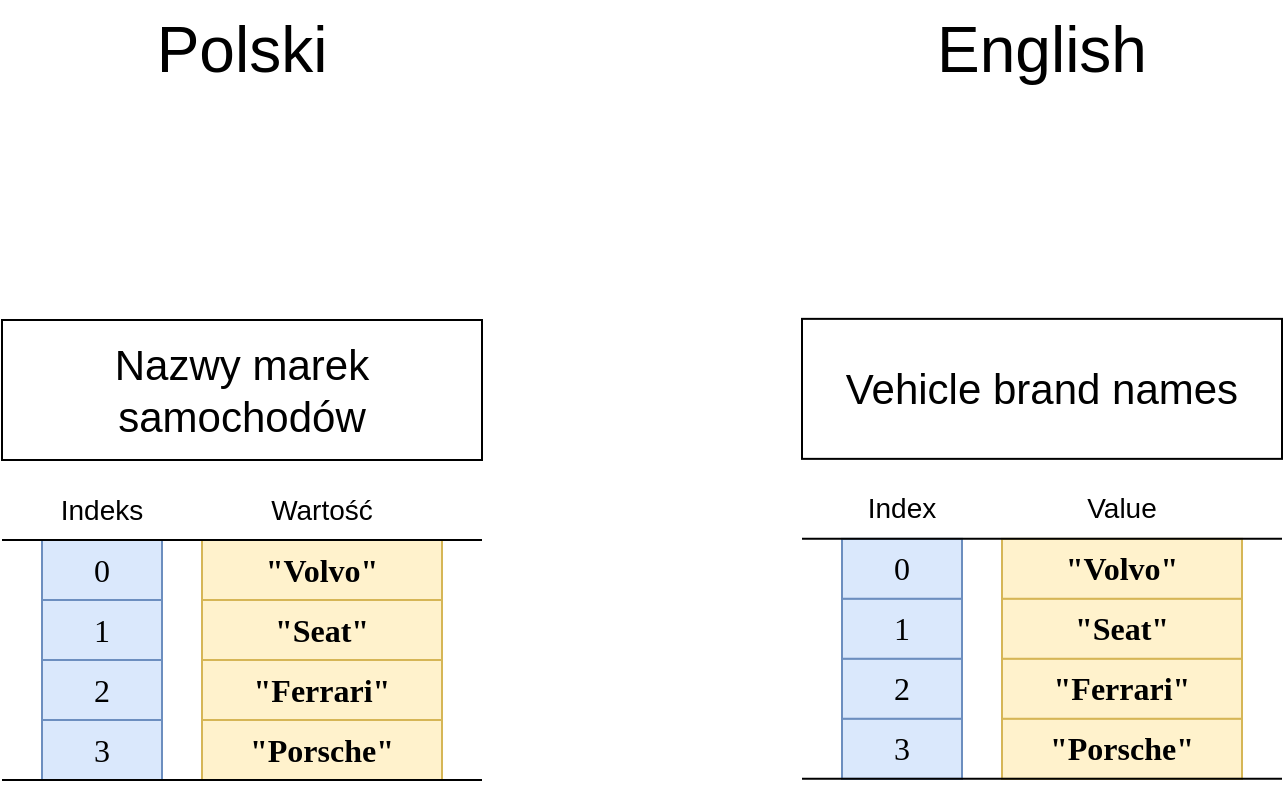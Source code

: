<mxfile version="15.4.0" type="device"><diagram id="Dlnfl7-hacAVH7yR_33o" name="Page-1"><mxGraphModel dx="749" dy="552" grid="1" gridSize="10" guides="1" tooltips="1" connect="1" arrows="1" fold="1" page="1" pageScale="1" pageWidth="827" pageHeight="1169" math="0" shadow="0"><root><mxCell id="0"/><mxCell id="1" parent="0"/><mxCell id="GeRXmxcOv1Q4Qk4zdWs7-1" value="&quot;Volvo&quot;" style="rounded=0;whiteSpace=wrap;html=1;fontSize=16;fillColor=#fff2cc;strokeColor=#d6b656;fontFamily=Jetbrains Mono;fontStyle=1" vertex="1" parent="1"><mxGeometry x="170" y="390" width="120" height="30" as="geometry"/></mxCell><mxCell id="GeRXmxcOv1Q4Qk4zdWs7-4" value="&quot;Seat&quot;" style="rounded=0;whiteSpace=wrap;html=1;fontSize=16;fillColor=#fff2cc;strokeColor=#d6b656;fontFamily=Jetbrains Mono;fontStyle=1" vertex="1" parent="1"><mxGeometry x="170" y="420" width="120" height="30" as="geometry"/></mxCell><mxCell id="GeRXmxcOv1Q4Qk4zdWs7-5" value="&quot;Ferrari&quot;" style="rounded=0;whiteSpace=wrap;html=1;fontSize=16;fillColor=#fff2cc;strokeColor=#d6b656;fontFamily=Jetbrains Mono;fontStyle=1" vertex="1" parent="1"><mxGeometry x="170" y="450" width="120" height="30" as="geometry"/></mxCell><mxCell id="GeRXmxcOv1Q4Qk4zdWs7-6" value="&quot;Porsche&quot;" style="rounded=0;whiteSpace=wrap;html=1;fontSize=16;fillColor=#fff2cc;strokeColor=#d6b656;fontFamily=Jetbrains Mono;fontStyle=1" vertex="1" parent="1"><mxGeometry x="170" y="480" width="120" height="30" as="geometry"/></mxCell><mxCell id="GeRXmxcOv1Q4Qk4zdWs7-7" value="0" style="rounded=0;whiteSpace=wrap;html=1;fontFamily=Jetbrains Mono;fontSize=16;fillColor=#dae8fc;strokeColor=#6c8ebf;" vertex="1" parent="1"><mxGeometry x="90" y="390" width="60" height="30" as="geometry"/></mxCell><mxCell id="GeRXmxcOv1Q4Qk4zdWs7-11" value="Nazwy marek samochodów" style="text;html=1;align=center;verticalAlign=middle;whiteSpace=wrap;rounded=0;fontFamily=Helvetica;fontSize=21;fillColor=default;strokeColor=default;" vertex="1" parent="1"><mxGeometry x="70" y="280" width="240" height="70" as="geometry"/></mxCell><mxCell id="GeRXmxcOv1Q4Qk4zdWs7-14" value="1" style="rounded=0;whiteSpace=wrap;html=1;fontFamily=Jetbrains Mono;fontSize=16;fillColor=#dae8fc;strokeColor=#6c8ebf;" vertex="1" parent="1"><mxGeometry x="90" y="420" width="60" height="30" as="geometry"/></mxCell><mxCell id="GeRXmxcOv1Q4Qk4zdWs7-15" value="2" style="rounded=0;whiteSpace=wrap;html=1;fontFamily=Jetbrains Mono;fontSize=16;fillColor=#dae8fc;strokeColor=#6c8ebf;" vertex="1" parent="1"><mxGeometry x="90" y="450" width="60" height="30" as="geometry"/></mxCell><mxCell id="GeRXmxcOv1Q4Qk4zdWs7-16" value="3" style="rounded=0;whiteSpace=wrap;html=1;fontFamily=Jetbrains Mono;fontSize=16;fillColor=#dae8fc;strokeColor=#6c8ebf;" vertex="1" parent="1"><mxGeometry x="90" y="480" width="60" height="30" as="geometry"/></mxCell><mxCell id="GeRXmxcOv1Q4Qk4zdWs7-17" value="Indeks" style="text;html=1;strokeColor=none;fillColor=none;align=center;verticalAlign=middle;whiteSpace=wrap;rounded=0;fontFamily=Helvetica;fontSize=14;" vertex="1" parent="1"><mxGeometry x="90" y="360" width="60" height="30" as="geometry"/></mxCell><mxCell id="GeRXmxcOv1Q4Qk4zdWs7-19" value="Wartość" style="text;html=1;strokeColor=none;fillColor=none;align=center;verticalAlign=middle;whiteSpace=wrap;rounded=0;fontFamily=Helvetica;fontSize=14;" vertex="1" parent="1"><mxGeometry x="200" y="360" width="60" height="30" as="geometry"/></mxCell><mxCell id="GeRXmxcOv1Q4Qk4zdWs7-24" value="" style="endArrow=none;html=1;rounded=0;fontFamily=Helvetica;fontSize=14;edgeStyle=orthogonalEdgeStyle;endFill=0;" edge="1" parent="1"><mxGeometry width="50" height="50" relative="1" as="geometry"><mxPoint x="70" y="510" as="sourcePoint"/><mxPoint x="310" y="510" as="targetPoint"/></mxGeometry></mxCell><mxCell id="GeRXmxcOv1Q4Qk4zdWs7-25" value="" style="endArrow=none;html=1;rounded=0;fontFamily=Helvetica;fontSize=14;edgeStyle=orthogonalEdgeStyle;endFill=0;" edge="1" parent="1"><mxGeometry width="50" height="50" relative="1" as="geometry"><mxPoint x="70" y="390" as="sourcePoint"/><mxPoint x="310" y="390" as="targetPoint"/></mxGeometry></mxCell><mxCell id="GeRXmxcOv1Q4Qk4zdWs7-27" value="&quot;Volvo&quot;" style="rounded=0;whiteSpace=wrap;html=1;fontSize=16;fillColor=#fff2cc;strokeColor=#d6b656;fontFamily=Jetbrains Mono;fontStyle=1" vertex="1" parent="1"><mxGeometry x="570" y="389.43" width="120" height="30" as="geometry"/></mxCell><mxCell id="GeRXmxcOv1Q4Qk4zdWs7-28" value="&quot;Seat&quot;" style="rounded=0;whiteSpace=wrap;html=1;fontSize=16;fillColor=#fff2cc;strokeColor=#d6b656;fontFamily=Jetbrains Mono;fontStyle=1" vertex="1" parent="1"><mxGeometry x="570" y="419.43" width="120" height="30" as="geometry"/></mxCell><mxCell id="GeRXmxcOv1Q4Qk4zdWs7-29" value="&quot;Ferrari&quot;" style="rounded=0;whiteSpace=wrap;html=1;fontSize=16;fillColor=#fff2cc;strokeColor=#d6b656;fontFamily=Jetbrains Mono;fontStyle=1" vertex="1" parent="1"><mxGeometry x="570" y="449.43" width="120" height="30" as="geometry"/></mxCell><mxCell id="GeRXmxcOv1Q4Qk4zdWs7-30" value="&quot;Porsche&quot;" style="rounded=0;whiteSpace=wrap;html=1;fontSize=16;fillColor=#fff2cc;strokeColor=#d6b656;fontFamily=Jetbrains Mono;fontStyle=1" vertex="1" parent="1"><mxGeometry x="570" y="479.43" width="120" height="30" as="geometry"/></mxCell><mxCell id="GeRXmxcOv1Q4Qk4zdWs7-31" value="0" style="rounded=0;whiteSpace=wrap;html=1;fontFamily=Jetbrains Mono;fontSize=16;fillColor=#dae8fc;strokeColor=#6c8ebf;" vertex="1" parent="1"><mxGeometry x="490" y="389.43" width="60" height="30" as="geometry"/></mxCell><mxCell id="GeRXmxcOv1Q4Qk4zdWs7-32" value="Vehicle brand names" style="text;html=1;align=center;verticalAlign=middle;whiteSpace=wrap;rounded=0;fontFamily=Helvetica;fontSize=21;fillColor=default;strokeColor=default;" vertex="1" parent="1"><mxGeometry x="470" y="279.43" width="240" height="70" as="geometry"/></mxCell><mxCell id="GeRXmxcOv1Q4Qk4zdWs7-33" value="1" style="rounded=0;whiteSpace=wrap;html=1;fontFamily=Jetbrains Mono;fontSize=16;fillColor=#dae8fc;strokeColor=#6c8ebf;" vertex="1" parent="1"><mxGeometry x="490" y="419.43" width="60" height="30" as="geometry"/></mxCell><mxCell id="GeRXmxcOv1Q4Qk4zdWs7-34" value="2" style="rounded=0;whiteSpace=wrap;html=1;fontFamily=Jetbrains Mono;fontSize=16;fillColor=#dae8fc;strokeColor=#6c8ebf;" vertex="1" parent="1"><mxGeometry x="490" y="449.43" width="60" height="30" as="geometry"/></mxCell><mxCell id="GeRXmxcOv1Q4Qk4zdWs7-35" value="3" style="rounded=0;whiteSpace=wrap;html=1;fontFamily=Jetbrains Mono;fontSize=16;fillColor=#dae8fc;strokeColor=#6c8ebf;" vertex="1" parent="1"><mxGeometry x="490" y="479.43" width="60" height="30" as="geometry"/></mxCell><mxCell id="GeRXmxcOv1Q4Qk4zdWs7-36" value="Index" style="text;html=1;strokeColor=none;fillColor=none;align=center;verticalAlign=middle;whiteSpace=wrap;rounded=0;fontFamily=Helvetica;fontSize=14;" vertex="1" parent="1"><mxGeometry x="490" y="359.43" width="60" height="30" as="geometry"/></mxCell><mxCell id="GeRXmxcOv1Q4Qk4zdWs7-37" value="Value" style="text;html=1;strokeColor=none;fillColor=none;align=center;verticalAlign=middle;whiteSpace=wrap;rounded=0;fontFamily=Helvetica;fontSize=14;" vertex="1" parent="1"><mxGeometry x="600" y="359.43" width="60" height="30" as="geometry"/></mxCell><mxCell id="GeRXmxcOv1Q4Qk4zdWs7-38" value="" style="endArrow=none;html=1;rounded=0;fontFamily=Helvetica;fontSize=14;edgeStyle=orthogonalEdgeStyle;endFill=0;" edge="1" parent="1"><mxGeometry width="50" height="50" relative="1" as="geometry"><mxPoint x="470" y="509.43" as="sourcePoint"/><mxPoint x="710" y="509.43" as="targetPoint"/></mxGeometry></mxCell><mxCell id="GeRXmxcOv1Q4Qk4zdWs7-39" value="" style="endArrow=none;html=1;rounded=0;fontFamily=Helvetica;fontSize=14;edgeStyle=orthogonalEdgeStyle;endFill=0;" edge="1" parent="1"><mxGeometry width="50" height="50" relative="1" as="geometry"><mxPoint x="470" y="389.43" as="sourcePoint"/><mxPoint x="710" y="389.43" as="targetPoint"/></mxGeometry></mxCell><mxCell id="GeRXmxcOv1Q4Qk4zdWs7-40" value="Polski" style="text;html=1;strokeColor=none;fillColor=none;align=center;verticalAlign=middle;whiteSpace=wrap;rounded=0;fontFamily=Helvetica;fontSize=32;" vertex="1" parent="1"><mxGeometry x="70" y="120" width="240" height="50" as="geometry"/></mxCell><mxCell id="GeRXmxcOv1Q4Qk4zdWs7-42" value="English" style="text;html=1;strokeColor=none;fillColor=none;align=center;verticalAlign=middle;whiteSpace=wrap;rounded=0;fontFamily=Helvetica;fontSize=32;" vertex="1" parent="1"><mxGeometry x="470" y="120" width="240" height="50" as="geometry"/></mxCell></root></mxGraphModel></diagram></mxfile>